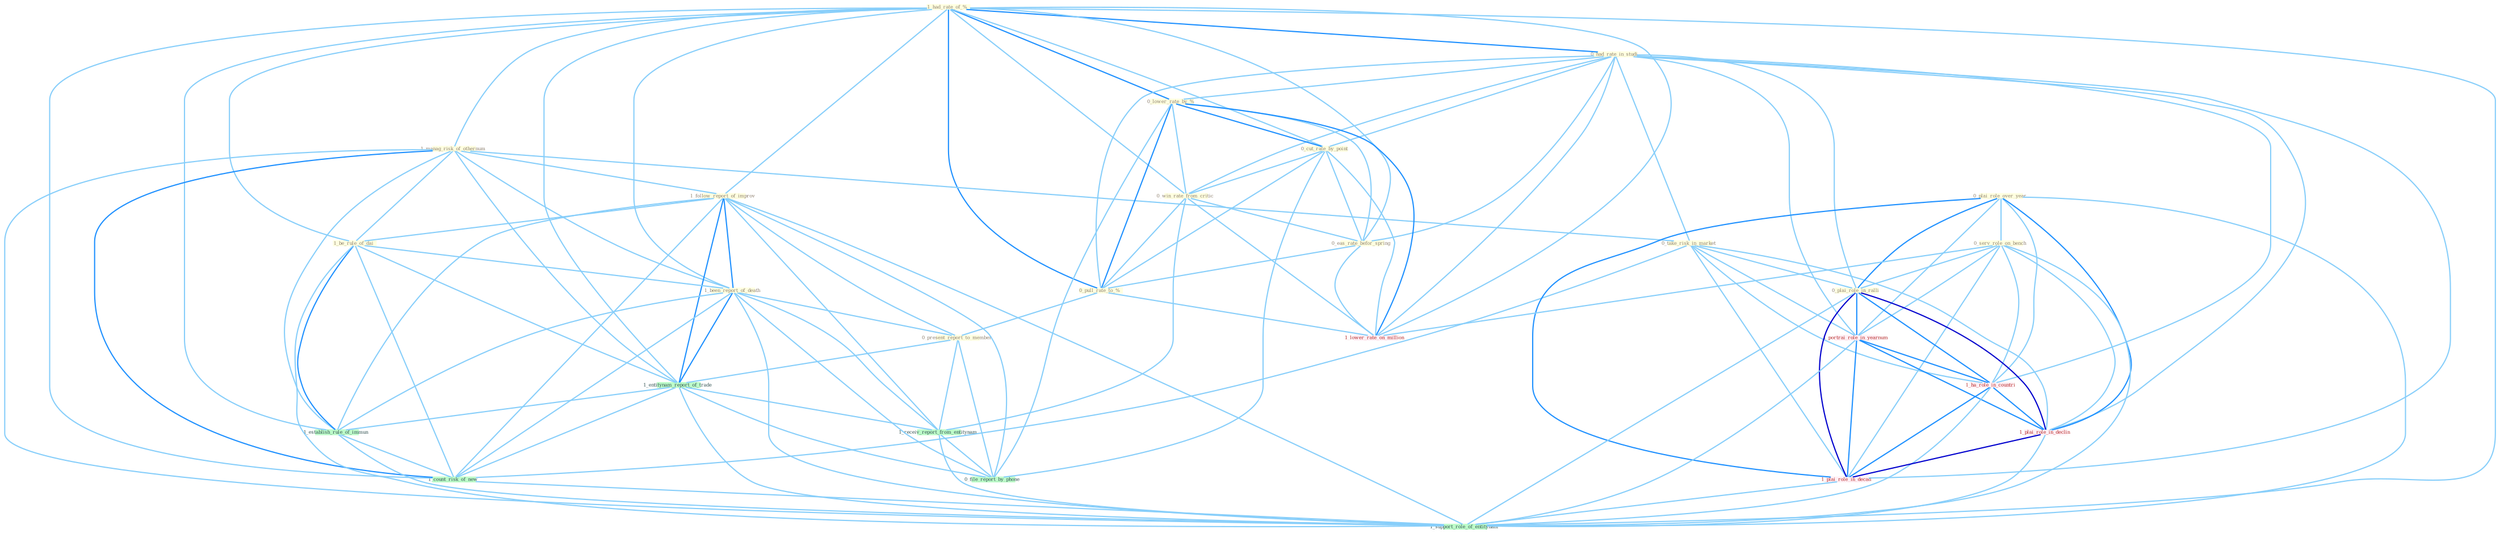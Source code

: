 Graph G{ 
    node
    [shape=polygon,style=filled,width=.5,height=.06,color="#BDFCC9",fixedsize=true,fontsize=4,
    fontcolor="#2f4f4f"];
    {node
    [color="#ffffe0", fontcolor="#8b7d6b"] "1_had_rate_of_% " "1_manag_risk_of_othernum " "0_had_rate_in_studi " "0_lower_rate_by_% " "1_follow_report_of_improv " "0_take_risk_in_market " "1_be_rule_of_dai " "0_plai_role_over_year " "0_cut_rate_by_point " "0_win_rate_from_critic " "0_eas_rate_befor_spring " "0_pull_rate_to_% " "1_been_report_of_death " "0_present_report_to_member " "0_serv_role_on_bench " "0_plai_role_in_ralli "}
{node [color="#fff0f5", fontcolor="#b22222"] "1_portrai_role_in_yearnum " "1_ha_role_in_countri " "1_lower_rate_on_million " "1_plai_role_in_declin " "1_plai_role_in_decad "}
edge [color="#B0E2FF"];

	"1_had_rate_of_% " -- "1_manag_risk_of_othernum " [w="1", color="#87cefa" ];
	"1_had_rate_of_% " -- "0_had_rate_in_studi " [w="2", color="#1e90ff" , len=0.8];
	"1_had_rate_of_% " -- "0_lower_rate_by_% " [w="2", color="#1e90ff" , len=0.8];
	"1_had_rate_of_% " -- "1_follow_report_of_improv " [w="1", color="#87cefa" ];
	"1_had_rate_of_% " -- "1_be_rule_of_dai " [w="1", color="#87cefa" ];
	"1_had_rate_of_% " -- "0_cut_rate_by_point " [w="1", color="#87cefa" ];
	"1_had_rate_of_% " -- "0_win_rate_from_critic " [w="1", color="#87cefa" ];
	"1_had_rate_of_% " -- "0_eas_rate_befor_spring " [w="1", color="#87cefa" ];
	"1_had_rate_of_% " -- "0_pull_rate_to_% " [w="2", color="#1e90ff" , len=0.8];
	"1_had_rate_of_% " -- "1_been_report_of_death " [w="1", color="#87cefa" ];
	"1_had_rate_of_% " -- "1_lower_rate_on_million " [w="1", color="#87cefa" ];
	"1_had_rate_of_% " -- "1_entitynam_report_of_trade " [w="1", color="#87cefa" ];
	"1_had_rate_of_% " -- "1_establish_rule_of_immun " [w="1", color="#87cefa" ];
	"1_had_rate_of_% " -- "1_count_risk_of_new " [w="1", color="#87cefa" ];
	"1_had_rate_of_% " -- "1_support_role_of_entitynam " [w="1", color="#87cefa" ];
	"1_manag_risk_of_othernum " -- "1_follow_report_of_improv " [w="1", color="#87cefa" ];
	"1_manag_risk_of_othernum " -- "0_take_risk_in_market " [w="1", color="#87cefa" ];
	"1_manag_risk_of_othernum " -- "1_be_rule_of_dai " [w="1", color="#87cefa" ];
	"1_manag_risk_of_othernum " -- "1_been_report_of_death " [w="1", color="#87cefa" ];
	"1_manag_risk_of_othernum " -- "1_entitynam_report_of_trade " [w="1", color="#87cefa" ];
	"1_manag_risk_of_othernum " -- "1_establish_rule_of_immun " [w="1", color="#87cefa" ];
	"1_manag_risk_of_othernum " -- "1_count_risk_of_new " [w="2", color="#1e90ff" , len=0.8];
	"1_manag_risk_of_othernum " -- "1_support_role_of_entitynam " [w="1", color="#87cefa" ];
	"0_had_rate_in_studi " -- "0_lower_rate_by_% " [w="1", color="#87cefa" ];
	"0_had_rate_in_studi " -- "0_take_risk_in_market " [w="1", color="#87cefa" ];
	"0_had_rate_in_studi " -- "0_cut_rate_by_point " [w="1", color="#87cefa" ];
	"0_had_rate_in_studi " -- "0_win_rate_from_critic " [w="1", color="#87cefa" ];
	"0_had_rate_in_studi " -- "0_eas_rate_befor_spring " [w="1", color="#87cefa" ];
	"0_had_rate_in_studi " -- "0_pull_rate_to_% " [w="1", color="#87cefa" ];
	"0_had_rate_in_studi " -- "0_plai_role_in_ralli " [w="1", color="#87cefa" ];
	"0_had_rate_in_studi " -- "1_portrai_role_in_yearnum " [w="1", color="#87cefa" ];
	"0_had_rate_in_studi " -- "1_ha_role_in_countri " [w="1", color="#87cefa" ];
	"0_had_rate_in_studi " -- "1_lower_rate_on_million " [w="1", color="#87cefa" ];
	"0_had_rate_in_studi " -- "1_plai_role_in_declin " [w="1", color="#87cefa" ];
	"0_had_rate_in_studi " -- "1_plai_role_in_decad " [w="1", color="#87cefa" ];
	"0_lower_rate_by_% " -- "0_cut_rate_by_point " [w="2", color="#1e90ff" , len=0.8];
	"0_lower_rate_by_% " -- "0_win_rate_from_critic " [w="1", color="#87cefa" ];
	"0_lower_rate_by_% " -- "0_eas_rate_befor_spring " [w="1", color="#87cefa" ];
	"0_lower_rate_by_% " -- "0_pull_rate_to_% " [w="2", color="#1e90ff" , len=0.8];
	"0_lower_rate_by_% " -- "1_lower_rate_on_million " [w="2", color="#1e90ff" , len=0.8];
	"0_lower_rate_by_% " -- "0_file_report_by_phone " [w="1", color="#87cefa" ];
	"1_follow_report_of_improv " -- "1_be_rule_of_dai " [w="1", color="#87cefa" ];
	"1_follow_report_of_improv " -- "1_been_report_of_death " [w="2", color="#1e90ff" , len=0.8];
	"1_follow_report_of_improv " -- "0_present_report_to_member " [w="1", color="#87cefa" ];
	"1_follow_report_of_improv " -- "1_entitynam_report_of_trade " [w="2", color="#1e90ff" , len=0.8];
	"1_follow_report_of_improv " -- "1_receiv_report_from_entitynam " [w="1", color="#87cefa" ];
	"1_follow_report_of_improv " -- "1_establish_rule_of_immun " [w="1", color="#87cefa" ];
	"1_follow_report_of_improv " -- "1_count_risk_of_new " [w="1", color="#87cefa" ];
	"1_follow_report_of_improv " -- "0_file_report_by_phone " [w="1", color="#87cefa" ];
	"1_follow_report_of_improv " -- "1_support_role_of_entitynam " [w="1", color="#87cefa" ];
	"0_take_risk_in_market " -- "0_plai_role_in_ralli " [w="1", color="#87cefa" ];
	"0_take_risk_in_market " -- "1_portrai_role_in_yearnum " [w="1", color="#87cefa" ];
	"0_take_risk_in_market " -- "1_ha_role_in_countri " [w="1", color="#87cefa" ];
	"0_take_risk_in_market " -- "1_plai_role_in_declin " [w="1", color="#87cefa" ];
	"0_take_risk_in_market " -- "1_count_risk_of_new " [w="1", color="#87cefa" ];
	"0_take_risk_in_market " -- "1_plai_role_in_decad " [w="1", color="#87cefa" ];
	"1_be_rule_of_dai " -- "1_been_report_of_death " [w="1", color="#87cefa" ];
	"1_be_rule_of_dai " -- "1_entitynam_report_of_trade " [w="1", color="#87cefa" ];
	"1_be_rule_of_dai " -- "1_establish_rule_of_immun " [w="2", color="#1e90ff" , len=0.8];
	"1_be_rule_of_dai " -- "1_count_risk_of_new " [w="1", color="#87cefa" ];
	"1_be_rule_of_dai " -- "1_support_role_of_entitynam " [w="1", color="#87cefa" ];
	"0_plai_role_over_year " -- "0_serv_role_on_bench " [w="1", color="#87cefa" ];
	"0_plai_role_over_year " -- "0_plai_role_in_ralli " [w="2", color="#1e90ff" , len=0.8];
	"0_plai_role_over_year " -- "1_portrai_role_in_yearnum " [w="1", color="#87cefa" ];
	"0_plai_role_over_year " -- "1_ha_role_in_countri " [w="1", color="#87cefa" ];
	"0_plai_role_over_year " -- "1_plai_role_in_declin " [w="2", color="#1e90ff" , len=0.8];
	"0_plai_role_over_year " -- "1_plai_role_in_decad " [w="2", color="#1e90ff" , len=0.8];
	"0_plai_role_over_year " -- "1_support_role_of_entitynam " [w="1", color="#87cefa" ];
	"0_cut_rate_by_point " -- "0_win_rate_from_critic " [w="1", color="#87cefa" ];
	"0_cut_rate_by_point " -- "0_eas_rate_befor_spring " [w="1", color="#87cefa" ];
	"0_cut_rate_by_point " -- "0_pull_rate_to_% " [w="1", color="#87cefa" ];
	"0_cut_rate_by_point " -- "1_lower_rate_on_million " [w="1", color="#87cefa" ];
	"0_cut_rate_by_point " -- "0_file_report_by_phone " [w="1", color="#87cefa" ];
	"0_win_rate_from_critic " -- "0_eas_rate_befor_spring " [w="1", color="#87cefa" ];
	"0_win_rate_from_critic " -- "0_pull_rate_to_% " [w="1", color="#87cefa" ];
	"0_win_rate_from_critic " -- "1_lower_rate_on_million " [w="1", color="#87cefa" ];
	"0_win_rate_from_critic " -- "1_receiv_report_from_entitynam " [w="1", color="#87cefa" ];
	"0_eas_rate_befor_spring " -- "0_pull_rate_to_% " [w="1", color="#87cefa" ];
	"0_eas_rate_befor_spring " -- "1_lower_rate_on_million " [w="1", color="#87cefa" ];
	"0_pull_rate_to_% " -- "0_present_report_to_member " [w="1", color="#87cefa" ];
	"0_pull_rate_to_% " -- "1_lower_rate_on_million " [w="1", color="#87cefa" ];
	"1_been_report_of_death " -- "0_present_report_to_member " [w="1", color="#87cefa" ];
	"1_been_report_of_death " -- "1_entitynam_report_of_trade " [w="2", color="#1e90ff" , len=0.8];
	"1_been_report_of_death " -- "1_receiv_report_from_entitynam " [w="1", color="#87cefa" ];
	"1_been_report_of_death " -- "1_establish_rule_of_immun " [w="1", color="#87cefa" ];
	"1_been_report_of_death " -- "1_count_risk_of_new " [w="1", color="#87cefa" ];
	"1_been_report_of_death " -- "0_file_report_by_phone " [w="1", color="#87cefa" ];
	"1_been_report_of_death " -- "1_support_role_of_entitynam " [w="1", color="#87cefa" ];
	"0_present_report_to_member " -- "1_entitynam_report_of_trade " [w="1", color="#87cefa" ];
	"0_present_report_to_member " -- "1_receiv_report_from_entitynam " [w="1", color="#87cefa" ];
	"0_present_report_to_member " -- "0_file_report_by_phone " [w="1", color="#87cefa" ];
	"0_serv_role_on_bench " -- "0_plai_role_in_ralli " [w="1", color="#87cefa" ];
	"0_serv_role_on_bench " -- "1_portrai_role_in_yearnum " [w="1", color="#87cefa" ];
	"0_serv_role_on_bench " -- "1_ha_role_in_countri " [w="1", color="#87cefa" ];
	"0_serv_role_on_bench " -- "1_lower_rate_on_million " [w="1", color="#87cefa" ];
	"0_serv_role_on_bench " -- "1_plai_role_in_declin " [w="1", color="#87cefa" ];
	"0_serv_role_on_bench " -- "1_plai_role_in_decad " [w="1", color="#87cefa" ];
	"0_serv_role_on_bench " -- "1_support_role_of_entitynam " [w="1", color="#87cefa" ];
	"0_plai_role_in_ralli " -- "1_portrai_role_in_yearnum " [w="2", color="#1e90ff" , len=0.8];
	"0_plai_role_in_ralli " -- "1_ha_role_in_countri " [w="2", color="#1e90ff" , len=0.8];
	"0_plai_role_in_ralli " -- "1_plai_role_in_declin " [w="3", color="#0000cd" , len=0.6];
	"0_plai_role_in_ralli " -- "1_plai_role_in_decad " [w="3", color="#0000cd" , len=0.6];
	"0_plai_role_in_ralli " -- "1_support_role_of_entitynam " [w="1", color="#87cefa" ];
	"1_portrai_role_in_yearnum " -- "1_ha_role_in_countri " [w="2", color="#1e90ff" , len=0.8];
	"1_portrai_role_in_yearnum " -- "1_plai_role_in_declin " [w="2", color="#1e90ff" , len=0.8];
	"1_portrai_role_in_yearnum " -- "1_plai_role_in_decad " [w="2", color="#1e90ff" , len=0.8];
	"1_portrai_role_in_yearnum " -- "1_support_role_of_entitynam " [w="1", color="#87cefa" ];
	"1_ha_role_in_countri " -- "1_plai_role_in_declin " [w="2", color="#1e90ff" , len=0.8];
	"1_ha_role_in_countri " -- "1_plai_role_in_decad " [w="2", color="#1e90ff" , len=0.8];
	"1_ha_role_in_countri " -- "1_support_role_of_entitynam " [w="1", color="#87cefa" ];
	"1_entitynam_report_of_trade " -- "1_receiv_report_from_entitynam " [w="1", color="#87cefa" ];
	"1_entitynam_report_of_trade " -- "1_establish_rule_of_immun " [w="1", color="#87cefa" ];
	"1_entitynam_report_of_trade " -- "1_count_risk_of_new " [w="1", color="#87cefa" ];
	"1_entitynam_report_of_trade " -- "0_file_report_by_phone " [w="1", color="#87cefa" ];
	"1_entitynam_report_of_trade " -- "1_support_role_of_entitynam " [w="1", color="#87cefa" ];
	"1_receiv_report_from_entitynam " -- "0_file_report_by_phone " [w="1", color="#87cefa" ];
	"1_receiv_report_from_entitynam " -- "1_support_role_of_entitynam " [w="1", color="#87cefa" ];
	"1_plai_role_in_declin " -- "1_plai_role_in_decad " [w="3", color="#0000cd" , len=0.6];
	"1_plai_role_in_declin " -- "1_support_role_of_entitynam " [w="1", color="#87cefa" ];
	"1_establish_rule_of_immun " -- "1_count_risk_of_new " [w="1", color="#87cefa" ];
	"1_establish_rule_of_immun " -- "1_support_role_of_entitynam " [w="1", color="#87cefa" ];
	"1_count_risk_of_new " -- "1_support_role_of_entitynam " [w="1", color="#87cefa" ];
	"1_plai_role_in_decad " -- "1_support_role_of_entitynam " [w="1", color="#87cefa" ];
}